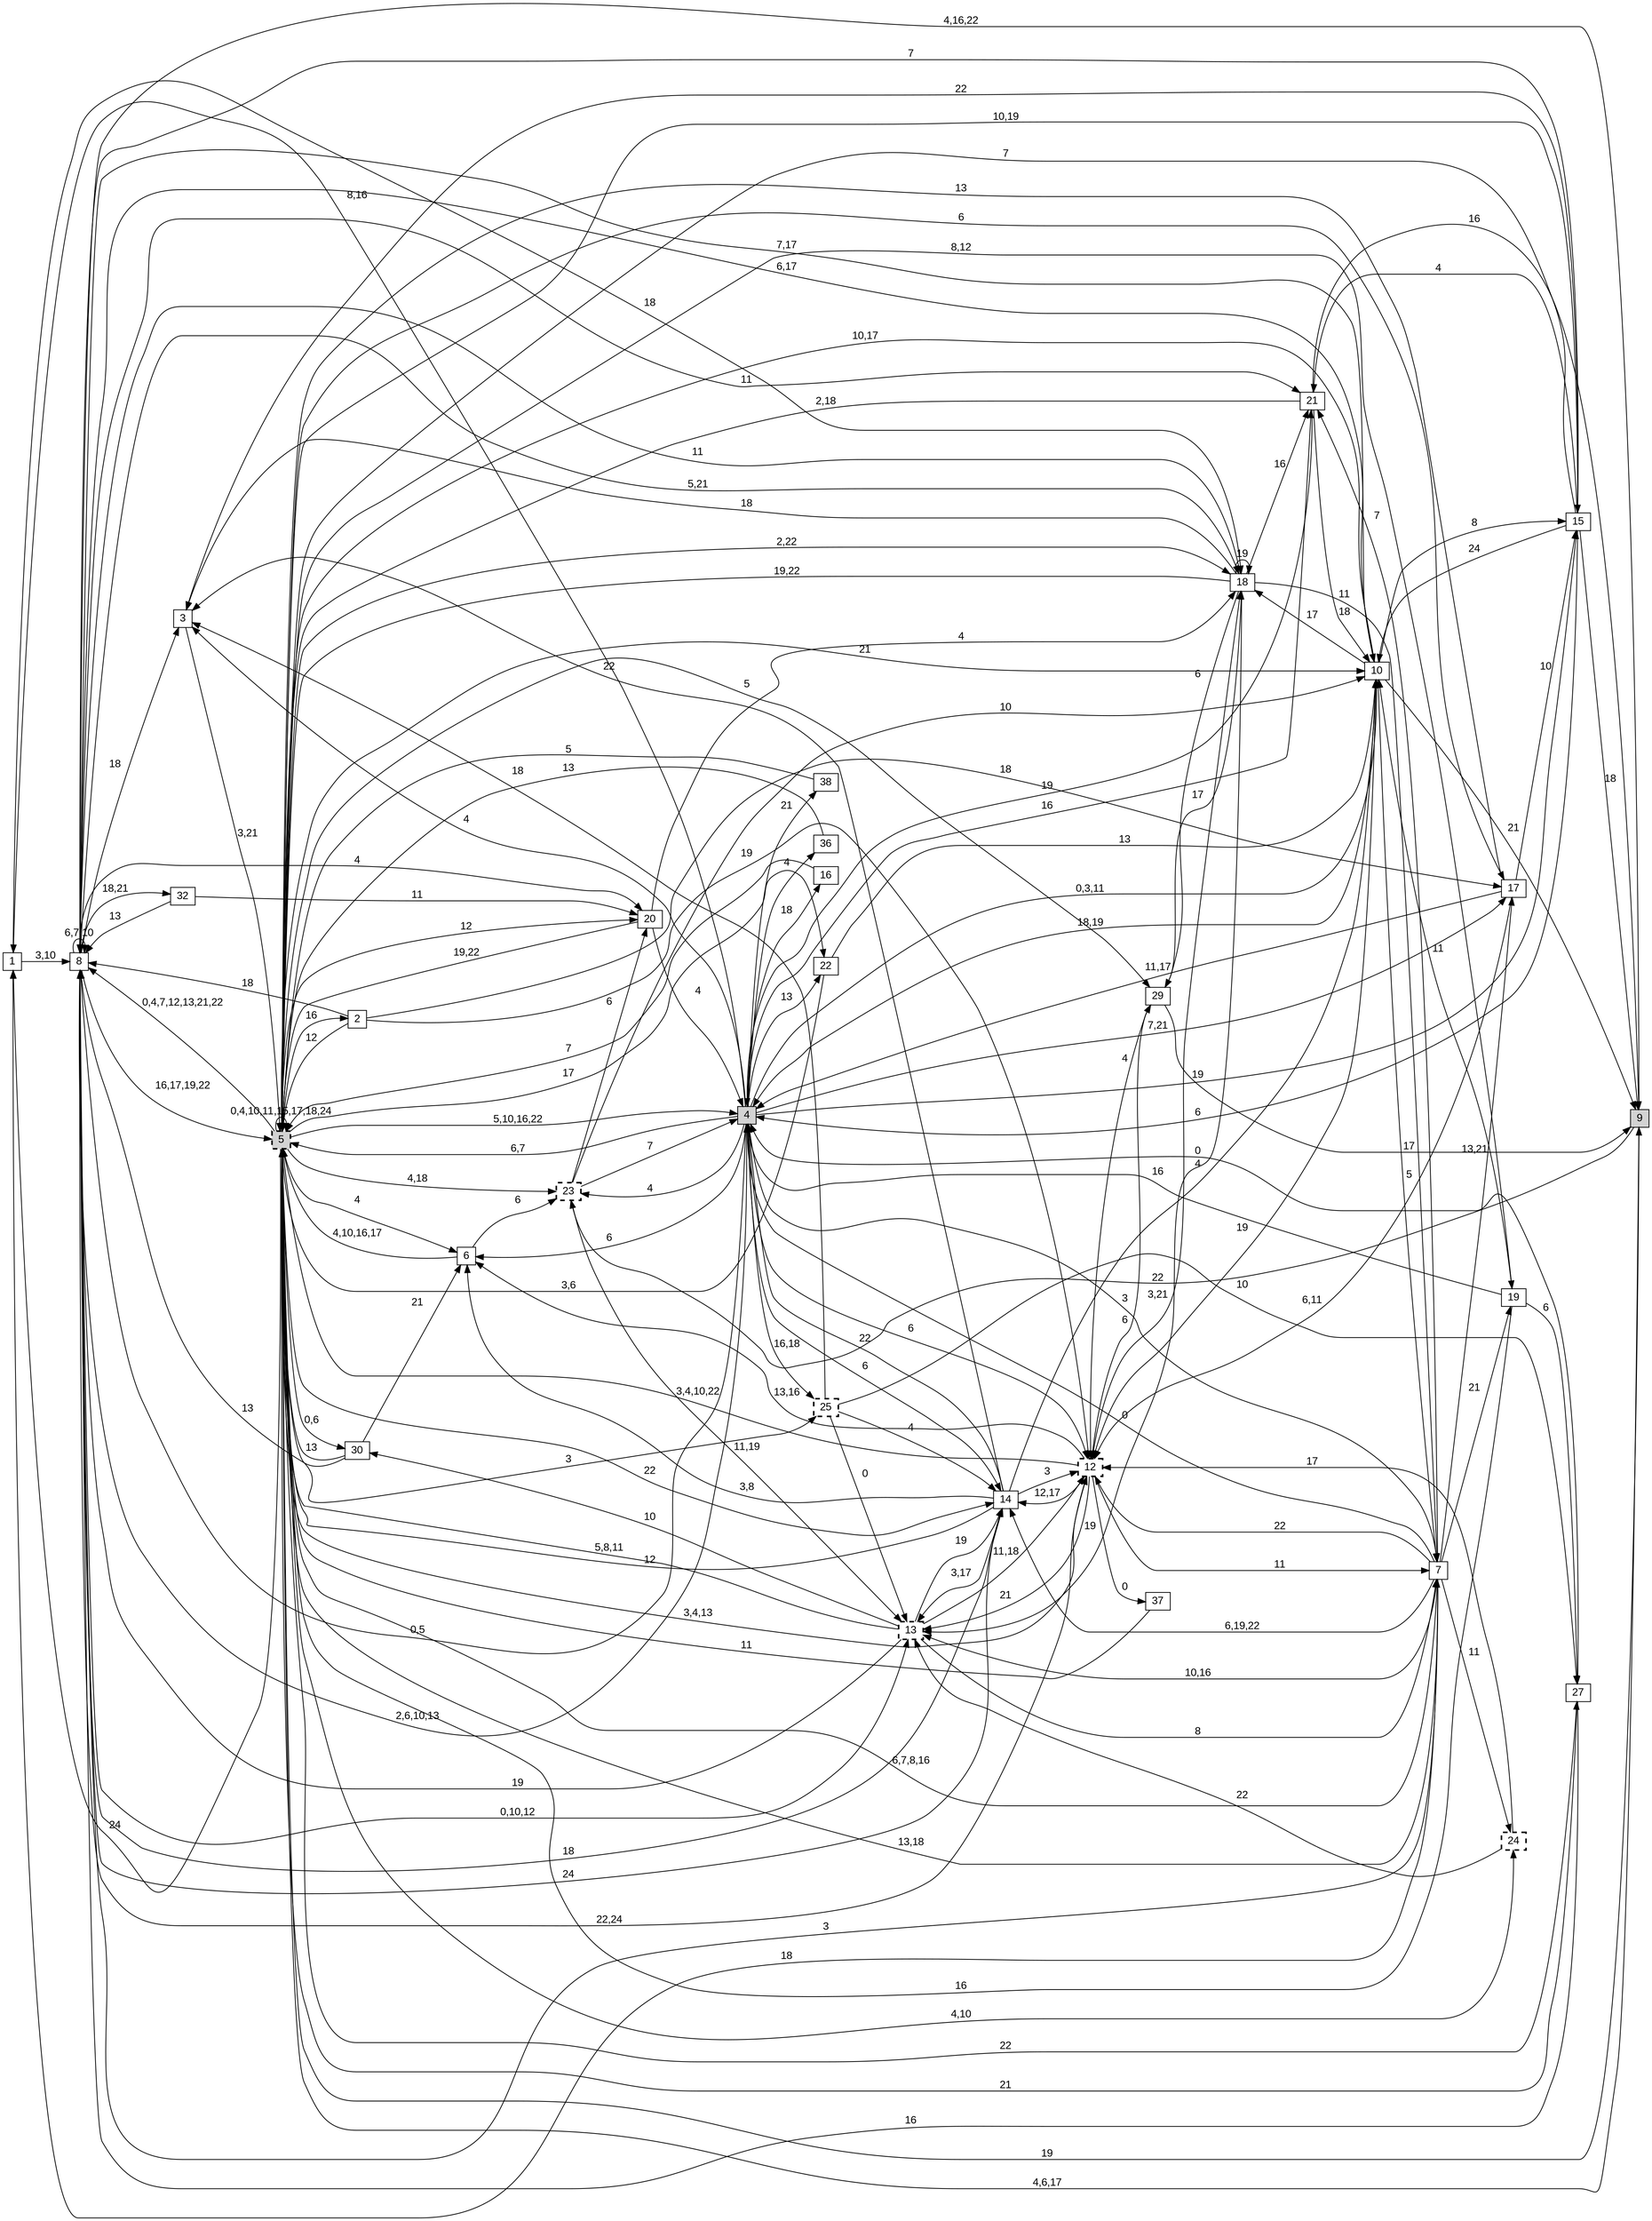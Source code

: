 digraph "NDFA" {
  rankdir=LR
  node [shape=box width=0.1 height=0.1 fontname=Arial]
  edge [fontname=Arial]
/* Estados */
 s1 [label="1" ] /* I:0 F:0 D:0 */
 s2 [label="2" ] /* I:0 F:0 D:0 */
 s3 [label="3" ] /* I:0 F:0 D:0 */
 s4 [label="4" style="filled"] /* I:1 F:0 D:0 */
 s5 [label="5" style="filled,bold,dashed"] /* I:1 F:1 D:0 */
 s6 [label="6" ] /* I:0 F:0 D:0 */
 s7 [label="7" ] /* I:0 F:0 D:0 */
 s8 [label="8" ] /* I:0 F:0 D:0 */
 s9 [label="9" style="filled"] /* I:1 F:0 D:0 */
 s10 [label="10" ] /* I:0 F:0 D:0 */
 s12 [label="12" style="bold,dashed"] /* I:0 F:1 D:0 */
 s13 [label="13" style="bold,dashed"] /* I:0 F:1 D:0 */
 s14 [label="14" ] /* I:0 F:0 D:0 */
 s15 [label="15" ] /* I:0 F:0 D:0 */
 s16 [label="16" ] /* I:0 F:0 D:0 */
 s17 [label="17" ] /* I:0 F:0 D:0 */
 s18 [label="18" ] /* I:0 F:0 D:0 */
 s19 [label="19" ] /* I:0 F:0 D:0 */
 s20 [label="20" ] /* I:0 F:0 D:0 */
 s21 [label="21" ] /* I:0 F:0 D:0 */
 s22 [label="22" ] /* I:0 F:0 D:0 */
 s23 [label="23" style="bold,dashed"] /* I:0 F:1 D:0 */
 s24 [label="24" style="bold,dashed"] /* I:0 F:1 D:0 */
 s25 [label="25" style="bold,dashed"] /* I:0 F:1 D:0 */
 s27 [label="27" ] /* I:0 F:0 D:0 */
 s29 [label="29" ] /* I:0 F:0 D:0 */
 s30 [label="30" ] /* I:0 F:0 D:0 */
 s32 [label="32" ] /* I:0 F:0 D:0 */
 s36 [label="36" ] /* I:0 F:0 D:0 */
 s37 [label="37" ] /* I:0 F:0 D:0 */
 s38 [label="38" ] /* I:0 F:0 D:0 */
/* Transiciones */
  s1 -> s8 [label="3,10"]
  s1 -> s18 [label="18"]
  s2 -> s5 [label="12"]
  s2 -> s8 [label="18"]
  s2 -> s12 [label="19"]
  s2 -> s17 [label="18"]
  s3 -> s5 [label="3,21"]
  s4 -> s1 [label="8,16"]
  s4 -> s3 [label="4"]
  s4 -> s5 [label="6,7"]
  s4 -> s6 [label="6"]
  s4 -> s7 [label="3"]
  s4 -> s8 [label="0,5"]
  s4 -> s10 [label="0,3,11"]
  s4 -> s12 [label="6"]
  s4 -> s14 [label="6"]
  s4 -> s15 [label="19"]
  s4 -> s16 [label="18"]
  s4 -> s17 [label="7,21"]
  s4 -> s21 [label="16"]
  s4 -> s22 [label="13"]
  s4 -> s23 [label="4"]
  s4 -> s25 [label="16,18"]
  s4 -> s36 [label="4"]
  s4 -> s38 [label="21"]
  s5 -> s1 [label="24"]
  s5 -> s2 [label="16"]
  s5 -> s4 [label="5,10,16,22"]
  s5 -> s5 [label="0,4,10,11,15,17,18,24"]
  s5 -> s6 [label="4"]
  s5 -> s7 [label="6,7,8,16"]
  s5 -> s8 [label="0,4,7,12,13,21,22"]
  s5 -> s9 [label="19"]
  s5 -> s10 [label="21"]
  s5 -> s12 [label="3,4,13"]
  s5 -> s14 [label="22"]
  s5 -> s15 [label="10,19"]
  s5 -> s17 [label="6"]
  s5 -> s18 [label="2,22"]
  s5 -> s19 [label="8,12"]
  s5 -> s20 [label="12"]
  s5 -> s22 [label="17"]
  s5 -> s23 [label="4,18"]
  s5 -> s24 [label="4,10"]
  s5 -> s25 [label="3"]
  s5 -> s27 [label="22"]
  s5 -> s29 [label="5"]
  s5 -> s30 [label="0,6"]
  s6 -> s5 [label="4,10,16,17"]
  s6 -> s23 [label="6"]
  s7 -> s1 [label="18"]
  s7 -> s4 [label="0"]
  s7 -> s5 [label="13,18"]
  s7 -> s8 [label="3"]
  s7 -> s12 [label="22"]
  s7 -> s13 [label="10,16"]
  s7 -> s14 [label="6,19,22"]
  s7 -> s17 [label="13,21"]
  s7 -> s19 [label="21"]
  s7 -> s21 [label="7"]
  s7 -> s24 [label="11"]
  s8 -> s3 [label="18"]
  s8 -> s4 [label="2,6,10,13"]
  s8 -> s5 [label="16,17,19,22"]
  s8 -> s8 [label="6,7,10"]
  s8 -> s10 [label="7,17"]
  s8 -> s12 [label="22,24"]
  s8 -> s13 [label="0,10,12"]
  s8 -> s14 [label="18"]
  s8 -> s18 [label="5,21"]
  s8 -> s20 [label="4"]
  s8 -> s21 [label="11"]
  s8 -> s32 [label="18,21"]
  s9 -> s5 [label="4,6,17"]
  s9 -> s8 [label="4,16,22"]
  s9 -> s23 [label="22"]
  s10 -> s4 [label="18,19"]
  s10 -> s5 [label="10,17"]
  s10 -> s7 [label="5"]
  s10 -> s8 [label="6,17"]
  s10 -> s9 [label="21"]
  s10 -> s12 [label="19"]
  s10 -> s15 [label="8"]
  s10 -> s18 [label="17"]
  s12 -> s5 [label="3,4,10,22"]
  s12 -> s6 [label="13,16"]
  s12 -> s7 [label="11"]
  s12 -> s13 [label="21"]
  s12 -> s14 [label="12,17"]
  s12 -> s18 [label="3,21"]
  s12 -> s29 [label="6"]
  s12 -> s37 [label="0"]
  s13 -> s5 [label="5,8,11"]
  s13 -> s7 [label="8"]
  s13 -> s8 [label="19"]
  s13 -> s12 [label="11,18"]
  s13 -> s14 [label="19"]
  s13 -> s30 [label="10"]
  s14 -> s3 [label="22"]
  s14 -> s4 [label="22"]
  s14 -> s5 [label="12"]
  s14 -> s6 [label="3,8"]
  s14 -> s8 [label="24"]
  s14 -> s10 [label="4"]
  s14 -> s12 [label="3"]
  s14 -> s13 [label="3,17"]
  s15 -> s3 [label="22"]
  s15 -> s4 [label="6"]
  s15 -> s5 [label="7"]
  s15 -> s8 [label="7"]
  s15 -> s9 [label="18"]
  s15 -> s10 [label="24"]
  s15 -> s21 [label="4"]
  s16 -> s5 [label="7"]
  s17 -> s4 [label="11,17"]
  s17 -> s5 [label="13"]
  s17 -> s12 [label="6,11"]
  s17 -> s15 [label="10"]
  s18 -> s3 [label="18"]
  s18 -> s5 [label="19,22"]
  s18 -> s7 [label="11"]
  s18 -> s8 [label="11"]
  s18 -> s13 [label="19"]
  s18 -> s18 [label="19"]
  s18 -> s21 [label="16"]
  s18 -> s29 [label="6"]
  s19 -> s4 [label="16"]
  s19 -> s5 [label="16"]
  s19 -> s10 [label="11"]
  s19 -> s27 [label="6"]
  s20 -> s4 [label="4"]
  s20 -> s5 [label="19,22"]
  s20 -> s18 [label="4"]
  s21 -> s4 [label="19"]
  s21 -> s5 [label="2,18"]
  s21 -> s9 [label="16"]
  s21 -> s10 [label="18"]
  s22 -> s5 [label="3,6"]
  s22 -> s10 [label="13"]
  s23 -> s4 [label="7"]
  s23 -> s10 [label="10"]
  s23 -> s13 [label="11,19"]
  s23 -> s20 [label="6"]
  s24 -> s12 [label="17"]
  s24 -> s13 [label="22"]
  s25 -> s3 [label="18"]
  s25 -> s13 [label="0"]
  s25 -> s14 [label="4"]
  s25 -> s27 [label="10"]
  s27 -> s4 [label="0"]
  s27 -> s5 [label="21"]
  s27 -> s8 [label="16"]
  s29 -> s9 [label="17"]
  s29 -> s12 [label="4"]
  s29 -> s18 [label="17"]
  s30 -> s5 [label="13"]
  s30 -> s6 [label="21"]
  s30 -> s8 [label="13"]
  s32 -> s8 [label="13"]
  s32 -> s20 [label="11"]
  s36 -> s5 [label="13"]
  s37 -> s5 [label="11"]
  s38 -> s5 [label="5"]
}
